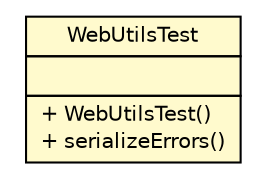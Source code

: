 #!/usr/local/bin/dot
#
# Class diagram 
# Generated by UMLGraph version 5.1 (http://www.umlgraph.org/)
#

digraph G {
	edge [fontname="Helvetica",fontsize=10,labelfontname="Helvetica",labelfontsize=10];
	node [fontname="Helvetica",fontsize=10,shape=plaintext];
	nodesep=0.25;
	ranksep=0.5;
	// net.sereneproject.collector.web.utils.WebUtilsTest
	c101 [label=<<table title="net.sereneproject.collector.web.utils.WebUtilsTest" border="0" cellborder="1" cellspacing="0" cellpadding="2" port="p" bgcolor="lemonChiffon" href="./WebUtilsTest.html">
		<tr><td><table border="0" cellspacing="0" cellpadding="1">
<tr><td align="center" balign="center"> WebUtilsTest </td></tr>
		</table></td></tr>
		<tr><td><table border="0" cellspacing="0" cellpadding="1">
<tr><td align="left" balign="left">  </td></tr>
		</table></td></tr>
		<tr><td><table border="0" cellspacing="0" cellpadding="1">
<tr><td align="left" balign="left"> + WebUtilsTest() </td></tr>
<tr><td align="left" balign="left"> + serializeErrors() </td></tr>
		</table></td></tr>
		</table>>, fontname="Helvetica", fontcolor="black", fontsize=10.0];
}

